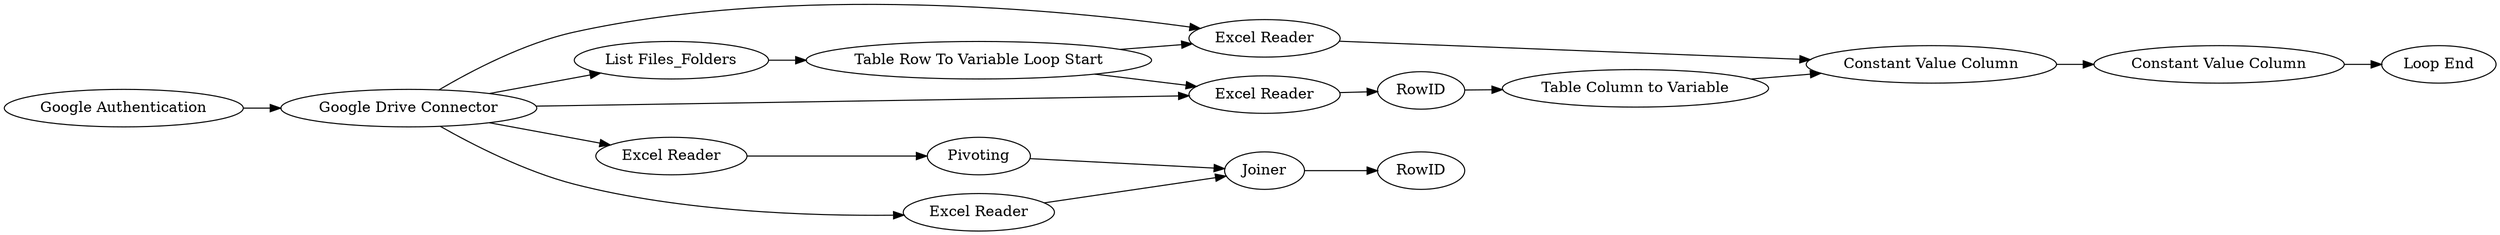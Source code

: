 digraph {
	281 -> 288
	293 -> 294
	281 -> 290
	294 -> 2030
	291 -> 292
	281 -> 287
	284 -> 285
	289 -> 288
	289 -> 290
	281 -> 282
	285 -> 286
	283 -> 284
	287 -> 289
	288 -> 293
	292 -> 293
	281 -> 283
	279 -> 281
	282 -> 285
	290 -> 291
	283 [label="Excel Reader"]
	292 [label="Table Column to Variable"]
	2030 [label="Loop End"]
	290 [label="Excel Reader"]
	285 [label=Joiner]
	289 [label="Table Row To Variable Loop Start"]
	284 [label=Pivoting]
	294 [label="Constant Value Column"]
	287 [label="List Files_Folders"]
	293 [label="Constant Value Column"]
	291 [label=RowID]
	279 [label="Google Authentication"]
	288 [label="Excel Reader"]
	286 [label=RowID]
	282 [label="Excel Reader"]
	281 [label="Google Drive Connector"]
	rankdir=LR
}
